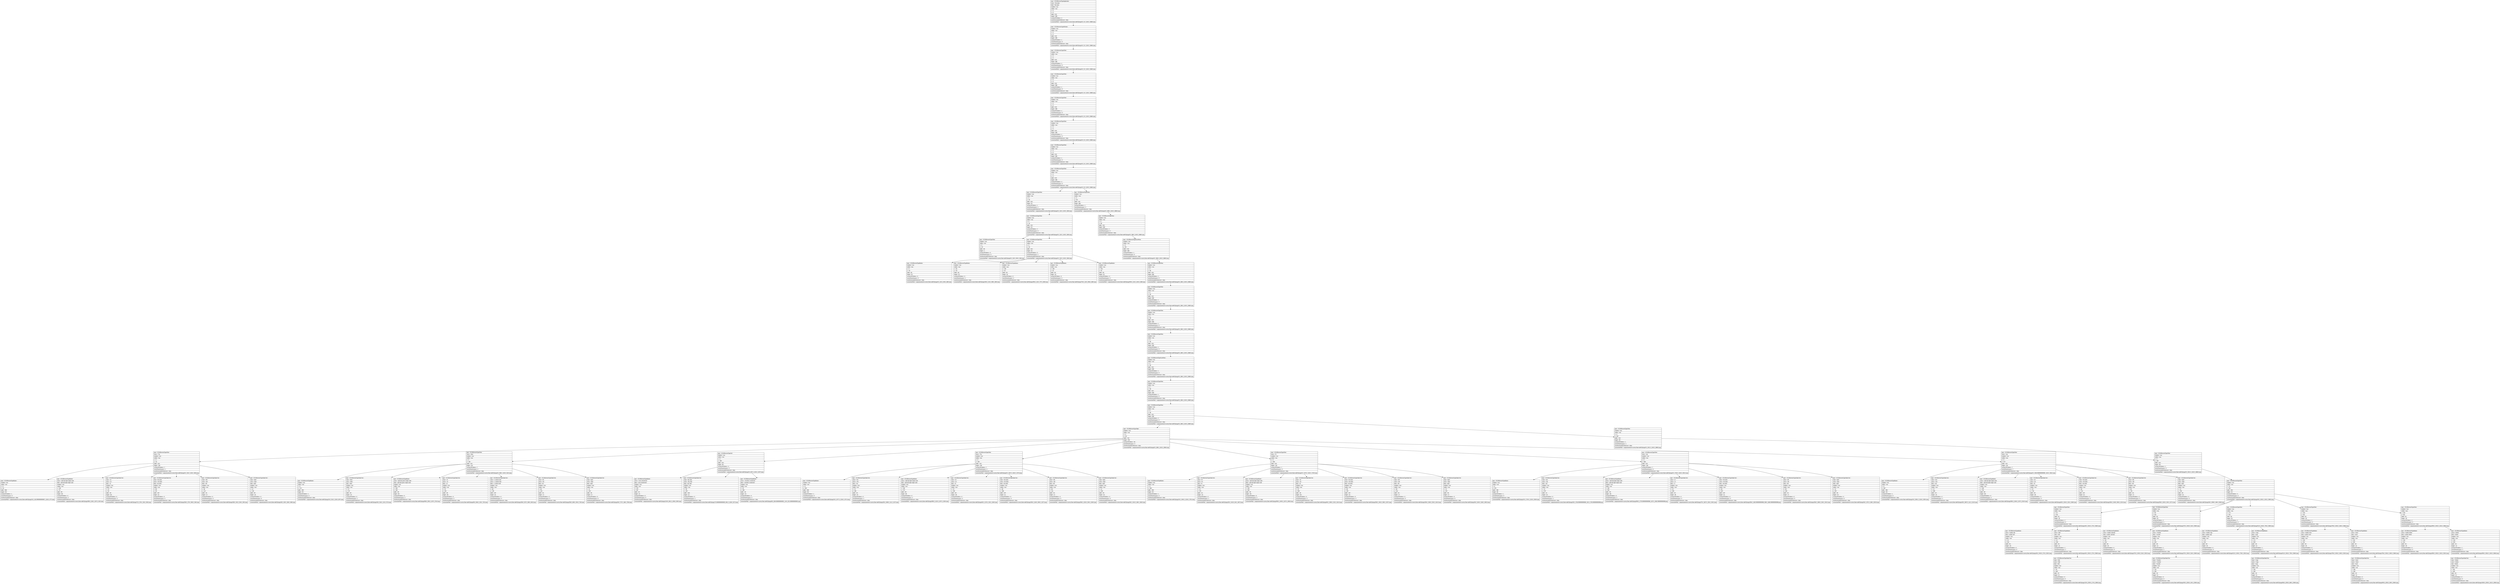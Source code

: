 digraph Layout {

	node [shape=record fontname=Arial];

	0	[label="{type = XCUIElementTypeApplication\l|name = My tasks\l|label = My tasks\l|enabled = true\l|visible = true\l|x = 0\l|y = 0\l|width = 414\l|height = 896\l|numberOfChildren = 2\l|eventGeneratedOnElement = false \l|screenshotPath = outputs/android-to-ios/myTask-edit/S2/pngs/0.0_0.0_1242.0_2688.0.png\l}"]
	1	[label="{type = XCUIElementTypeWindow\l|enabled = true\l|visible = true\l|x = 0\l|y = 0\l|width = 414\l|height = 896\l|numberOfChildren = 1\l|numInParentLayout = 0\l|eventGeneratedOnElement = false \l|screenshotPath = outputs/android-to-ios/myTask-edit/S2/pngs/0.0_0.0_1242.0_2688.0.png\l}"]
	2	[label="{type = XCUIElementTypeOther\l|enabled = true\l|visible = true\l|x = 0\l|y = 0\l|width = 414\l|height = 896\l|numberOfChildren = 1\l|numInParentLayout = 0\l|eventGeneratedOnElement = false \l|screenshotPath = outputs/android-to-ios/myTask-edit/S2/pngs/0.0_0.0_1242.0_2688.0.png\l}"]
	3	[label="{type = XCUIElementTypeOther\l|enabled = true\l|visible = true\l|x = 0\l|y = 0\l|width = 414\l|height = 896\l|numberOfChildren = 1\l|numInParentLayout = 0\l|eventGeneratedOnElement = false \l|screenshotPath = outputs/android-to-ios/myTask-edit/S2/pngs/0.0_0.0_1242.0_2688.0.png\l}"]
	4	[label="{type = XCUIElementTypeOther\l|enabled = true\l|visible = true\l|x = 0\l|y = 0\l|width = 414\l|height = 896\l|numberOfChildren = 1\l|numInParentLayout = 0\l|eventGeneratedOnElement = false \l|screenshotPath = outputs/android-to-ios/myTask-edit/S2/pngs/0.0_0.0_1242.0_2688.0.png\l}"]
	5	[label="{type = XCUIElementTypeOther\l|enabled = true\l|visible = true\l|x = 0\l|y = 0\l|width = 414\l|height = 896\l|numberOfChildren = 1\l|numInParentLayout = 0\l|eventGeneratedOnElement = false \l|screenshotPath = outputs/android-to-ios/myTask-edit/S2/pngs/0.0_0.0_1242.0_2688.0.png\l}"]
	6	[label="{type = XCUIElementTypeOther\l|enabled = true\l|visible = true\l|x = 0\l|y = 0\l|width = 414\l|height = 896\l|numberOfChildren = 1\l|numInParentLayout = 0\l|eventGeneratedOnElement = false \l|screenshotPath = outputs/android-to-ios/myTask-edit/S2/pngs/0.0_0.0_1242.0_2688.0.png\l}"]
	7	[label="{type = XCUIElementTypeOther\l|enabled = true\l|visible = true\l|x = 0\l|y = 0\l|width = 414\l|height = 896\l|numberOfChildren = 3\l|numInParentLayout = 0\l|eventGeneratedOnElement = false \l|screenshotPath = outputs/android-to-ios/myTask-edit/S2/pngs/0.0_0.0_1242.0_2688.0.png\l}"]
	8	[label="{type = XCUIElementTypeOther\l|enabled = true\l|visible = true\l|x = 0\l|y = 44\l|width = 414\l|height = 52\l|numberOfChildren = 1\l|numInParentLayout = 1\l|eventGeneratedOnElement = false \l|screenshotPath = outputs/android-to-ios/myTask-edit/S2/pngs/0.0_132.0_1242.0_288.0.png\l}"]
	9	[label="{type = XCUIElementTypeOther\l|enabled = true\l|visible = true\l|x = 0\l|y = 96\l|width = 414\l|height = 800\l|numberOfChildren = 1\l|numInParentLayout = 2\l|eventGeneratedOnElement = false \l|screenshotPath = outputs/android-to-ios/myTask-edit/S2/pngs/0.0_288.0_1242.0_2688.0.png\l}"]
	10	[label="{type = XCUIElementTypeOther\l|enabled = true\l|visible = true\l|x = 0\l|y = 44\l|width = 414\l|height = 52\l|numberOfChildren = 2\l|numInParentLayout = 0\l|eventGeneratedOnElement = false \l|screenshotPath = outputs/android-to-ios/myTask-edit/S2/pngs/0.0_132.0_1242.0_288.0.png\l}"]
	11	[label="{type = XCUIElementTypeOther\l|enabled = true\l|visible = true\l|x = 0\l|y = 96\l|width = 414\l|height = 800\l|numberOfChildren = 1\l|numInParentLayout = 0\l|eventGeneratedOnElement = false \l|screenshotPath = outputs/android-to-ios/myTask-edit/S2/pngs/0.0_288.0_1242.0_2688.0.png\l}"]
	12	[label="{type = XCUIElementTypeOther\l|enabled = true\l|visible = true\l|x = 0\l|y = 44\l|width = 83\l|height = 2\l|numberOfChildren = 0\l|numInParentLayout = 0\l|eventGeneratedOnElement = false \l|screenshotPath = outputs/android-to-ios/myTask-edit/S2/pngs/0.0_132.0_249.0_138.0.png\l}"]
	13	[label="{type = XCUIElementTypeOther\l|enabled = true\l|visible = true\l|x = 0\l|y = 44\l|width = 414\l|height = 52\l|numberOfChildren = 5\l|numInParentLayout = 1\l|eventGeneratedOnElement = false \l|screenshotPath = outputs/android-to-ios/myTask-edit/S2/pngs/0.0_132.0_1242.0_288.0.png\l}"]
	14	[label="{type = XCUIElementTypeScrollView\l|enabled = true\l|visible = true\l|x = 0\l|y = 96\l|width = 414\l|height = 800\l|numberOfChildren = 1\l|numInParentLayout = 0\l|eventGeneratedOnElement = false \l|screenshotPath = outputs/android-to-ios/myTask-edit/S2/pngs/0.0_288.0_1242.0_2688.0.png\l}"]
	15	[label="{type = XCUIElementTypeButton\l|enabled = true\l|visible = true\l|x = 0\l|y = 44\l|width = 83\l|height = 52\l|numberOfChildren = 0\l|numInParentLayout = 0\l|eventGeneratedOnElement = false \l|screenshotPath = outputs/android-to-ios/myTask-edit/S2/pngs/0.0_132.0_249.0_288.0.png\l}"]
	16	[label="{type = XCUIElementTypeButton\l|enabled = true\l|visible = true\l|x = 82\l|y = 44\l|width = 84\l|height = 52\l|numberOfChildren = 0\l|numInParentLayout = 1\l|eventGeneratedOnElement = false \l|screenshotPath = outputs/android-to-ios/myTask-edit/S2/pngs/246.0_132.0_498.0_288.0.png\l}"]
	17	[label="{type = XCUIElementTypeButton\l|enabled = true\l|visible = true\l|x = 165\l|y = 44\l|width = 84\l|height = 52\l|numberOfChildren = 0\l|numInParentLayout = 2\l|eventGeneratedOnElement = false \l|screenshotPath = outputs/android-to-ios/myTask-edit/S2/pngs/495.0_132.0_747.0_288.0.png\l}"]
	18	[label="{type = XCUIElementTypeButton\l|enabled = true\l|visible = true\l|x = 248\l|y = 44\l|width = 84\l|height = 52\l|numberOfChildren = 0\l|numInParentLayout = 3\l|eventGeneratedOnElement = false \l|screenshotPath = outputs/android-to-ios/myTask-edit/S2/pngs/744.0_132.0_996.0_288.0.png\l}"]
	19	[label="{type = XCUIElementTypeButton\l|enabled = true\l|visible = true\l|x = 331\l|y = 44\l|width = 83\l|height = 52\l|numberOfChildren = 0\l|numInParentLayout = 4\l|eventGeneratedOnElement = false \l|screenshotPath = outputs/android-to-ios/myTask-edit/S2/pngs/993.0_132.0_1242.0_288.0.png\l}"]
	20	[label="{type = XCUIElementTypeOther\l|enabled = true\l|visible = true\l|x = 0\l|y = 96\l|width = 414\l|height = 800\l|numberOfChildren = 1\l|numInParentLayout = 0\l|eventGeneratedOnElement = false \l|screenshotPath = outputs/android-to-ios/myTask-edit/S2/pngs/0.0_288.0_1242.0_2688.0.png\l}"]
	21	[label="{type = XCUIElementTypeOther\l|enabled = true\l|visible = true\l|x = 0\l|y = 96\l|width = 414\l|height = 800\l|numberOfChildren = 1\l|numInParentLayout = 0\l|eventGeneratedOnElement = false \l|screenshotPath = outputs/android-to-ios/myTask-edit/S2/pngs/0.0_288.0_1242.0_2688.0.png\l}"]
	22	[label="{type = XCUIElementTypeOther\l|enabled = true\l|visible = true\l|x = 0\l|y = 96\l|width = 414\l|height = 800\l|numberOfChildren = 1\l|numInParentLayout = 0\l|eventGeneratedOnElement = false \l|screenshotPath = outputs/android-to-ios/myTask-edit/S2/pngs/0.0_288.0_1242.0_2688.0.png\l}"]
	23	[label="{type = XCUIElementTypeOther\l|enabled = true\l|visible = true\l|x = 0\l|y = 96\l|width = 414\l|height = 800\l|numberOfChildren = 1\l|numInParentLayout = 0\l|eventGeneratedOnElement = false \l|screenshotPath = outputs/android-to-ios/myTask-edit/S2/pngs/0.0_288.0_1242.0_2688.0.png\l}"]
	24	[label="{type = XCUIElementTypeScrollView\l|enabled = true\l|visible = true\l|x = 0\l|y = 96\l|width = 414\l|height = 800\l|numberOfChildren = 1\l|numInParentLayout = 0\l|eventGeneratedOnElement = false \l|screenshotPath = outputs/android-to-ios/myTask-edit/S2/pngs/0.0_288.0_1242.0_2688.0.png\l}"]
	25	[label="{type = XCUIElementTypeOther\l|enabled = true\l|visible = true\l|x = 0\l|y = 96\l|width = 414\l|height = 800\l|numberOfChildren = 1\l|numInParentLayout = 0\l|eventGeneratedOnElement = false \l|screenshotPath = outputs/android-to-ios/myTask-edit/S2/pngs/0.0_288.0_1242.0_2688.0.png\l}"]
	26	[label="{type = XCUIElementTypeOther\l|enabled = true\l|visible = true\l|x = 0\l|y = 96\l|width = 414\l|height = 800\l|numberOfChildren = 2\l|numInParentLayout = 0\l|eventGeneratedOnElement = false \l|screenshotPath = outputs/android-to-ios/myTask-edit/S2/pngs/0.0_288.0_1242.0_2688.0.png\l}"]
	27	[label="{type = XCUIElementTypeTable\l|enabled = true\l|visible = true\l|x = 0\l|y = 96\l|width = 414\l|height = 766\l|numberOfChildren = 50\l|numInParentLayout = 0\l|eventGeneratedOnElement = false \l|screenshotPath = outputs/android-to-ios/myTask-edit/S2/pngs/0.0_288.0_1242.0_2586.0.png\l}"]
	28	[label="{type = XCUIElementTypeOther\l|enabled = true\l|visible = true\l|x = 0\l|y = 807\l|width = 414\l|height = 89\l|numberOfChildren = 1\l|numInParentLayout = 1\l|eventGeneratedOnElement = false \l|screenshotPath = outputs/android-to-ios/myTask-edit/S2/pngs/0.0_2421.0_1242.0_2688.0.png\l}"]
	29	[label="{type = XCUIElementTypeOther\l|name = Tue\l|enabled = true\l|visible = true\l|x = 0\l|y = 51\l|width = 414\l|height = 109\l|numberOfChildren = 7\l|numInParentLayout = 1\l|eventGeneratedOnElement = false \l|screenshotPath = outputs/android-to-ios/myTask-edit/S2/pngs/0.0_153.0_1242.0_480.0.png\l}"]
	30	[label="{type = XCUIElementTypeOther\l|name = Wed\l|enabled = true\l|visible = true\l|x = 0\l|y = 160\l|width = 414\l|height = 110\l|numberOfChildren = 7\l|numInParentLayout = 2\l|eventGeneratedOnElement = false \l|screenshotPath = outputs/android-to-ios/myTask-edit/S2/pngs/0.0_480.0_1242.0_810.0.png\l}"]
	31	[label="{type = XCUIElementTypeCell\l|enabled = true\l|visible = true\l|x = 0\l|y = 269\l|width = 414\l|height = 80\l|numberOfChildren = 4\l|numInParentLayout = 3\l|eventGeneratedOnElement = false \l|screenshotPath = outputs/android-to-ios/myTask-edit/S2/pngs/0.0_807.0_1242.0_1047.0.png\l}"]
	32	[label="{type = XCUIElementTypeOther\l|name = Thu\l|enabled = true\l|visible = true\l|x = 0\l|y = 349\l|width = 414\l|height = 109\l|numberOfChildren = 7\l|numInParentLayout = 4\l|eventGeneratedOnElement = false \l|screenshotPath = outputs/android-to-ios/myTask-edit/S2/pngs/0.0_1047.0_1242.0_1374.0.png\l}"]
	33	[label="{type = XCUIElementTypeOther\l|name = Fri\l|enabled = true\l|visible = true\l|x = 0\l|y = 458\l|width = 414\l|height = 110\l|numberOfChildren = 7\l|numInParentLayout = 5\l|eventGeneratedOnElement = false \l|screenshotPath = outputs/android-to-ios/myTask-edit/S2/pngs/0.0_1374.0_1242.0_1704.0.png\l}"]
	34	[label="{type = XCUIElementTypeOther\l|name = Sat\l|enabled = true\l|visible = true\l|x = 0\l|y = 568\l|width = 414\l|height = 109\l|numberOfChildren = 7\l|numInParentLayout = 6\l|eventGeneratedOnElement = false \l|screenshotPath = outputs/android-to-ios/myTask-edit/S2/pngs/0.0_1704.0_1242.0_2031.0.png\l}"]
	35	[label="{type = XCUIElementTypeOther\l|name = Sun\l|enabled = true\l|visible = true\l|x = 0\l|y = 677\l|width = 414\l|height = 110\l|numberOfChildren = 7\l|numInParentLayout = 7\l|eventGeneratedOnElement = false \l|screenshotPath = outputs/android-to-ios/myTask-edit/S2/pngs/0.0_2030.9999999999998_1242.0_2361.0.png\l}"]
	36	[label="{type = XCUIElementTypeOther\l|enabled = true\l|visible = true\l|x = 0\l|y = 807\l|width = 414\l|height = 89\l|numberOfChildren = 1\l|numInParentLayout = 0\l|eventGeneratedOnElement = false \l|screenshotPath = outputs/android-to-ios/myTask-edit/S2/pngs/0.0_2421.0_1242.0_2688.0.png\l}"]
	37	[label="{type = XCUIElementTypeButton\l|enabled = true\l|visible = true\l|x = 8\l|y = 61\l|width = 398\l|height = 98\l|numberOfChildren = 1\l|numInParentLayout = 0\l|eventGeneratedOnElement = false \l|screenshotPath = outputs/android-to-ios/myTask-edit/S2/pngs/24.0_182.99999999999997_1218.0_477.0.png\l}"]
	38	[label="{type = XCUIElementTypeButton\l|name = add task light single scale\l|label = add task light single scale\l|enabled = true\l|visible = true\l|x = 330\l|y = 76\l|width = 69\l|height = 68\l|numberOfChildren = 0\l|numInParentLayout = 2\l|eventGeneratedOnElement = false \l|screenshotPath = outputs/android-to-ios/myTask-edit/S2/pngs/990.0_228.0_1197.0_432.0.png\l}"]
	39	[label="{type = XCUIElementTypeStaticText\l|value = 13\l|name = 13\l|label = 13\l|enabled = true\l|visible = true\l|x = 24\l|y = 92\l|width = 26\l|height = 38\l|numberOfChildren = 0\l|numInParentLayout = 3\l|eventGeneratedOnElement = false \l|screenshotPath = outputs/android-to-ios/myTask-edit/S2/pngs/72.0_276.0_150.0_390.0.png\l}"]
	40	[label="{type = XCUIElementTypeStaticText\l|value = No tasks\l|name = No tasks\l|label = No tasks\l|enabled = true\l|visible = true\l|x = 86\l|y = 90\l|width = 237\l|height = 22\l|numberOfChildren = 0\l|numInParentLayout = 4\l|eventGeneratedOnElement = false \l|screenshotPath = outputs/android-to-ios/myTask-edit/S2/pngs/258.0_270.0_969.0_336.0.png\l}"]
	41	[label="{type = XCUIElementTypeStaticText\l|value = 0/0\l|name = 0/0\l|label = 0/0\l|enabled = true\l|visible = true\l|x = 86\l|y = 114\l|width = 32\l|height = 17\l|numberOfChildren = 0\l|numInParentLayout = 5\l|eventGeneratedOnElement = false \l|screenshotPath = outputs/android-to-ios/myTask-edit/S2/pngs/258.0_342.0_354.0_393.0.png\l}"]
	42	[label="{type = XCUIElementTypeStaticText\l|value = April\l|name = April\l|label = April\l|enabled = true\l|visible = true\l|x = 12\l|y = 140\l|width = 50\l|height = 16\l|numberOfChildren = 0\l|numInParentLayout = 6\l|eventGeneratedOnElement = false \l|screenshotPath = outputs/android-to-ios/myTask-edit/S2/pngs/36.0_420.0_186.0_468.0.png\l}"]
	43	[label="{type = XCUIElementTypeButton\l|enabled = true\l|visible = true\l|x = 8\l|y = 170\l|width = 398\l|height = 99\l|numberOfChildren = 1\l|numInParentLayout = 0\l|eventGeneratedOnElement = false \l|screenshotPath = outputs/android-to-ios/myTask-edit/S2/pngs/24.0_510.0_1218.0_807.0.png\l}"]
	44	[label="{type = XCUIElementTypeStaticText\l|value = Wed\l|name = Wed\l|label = Wed\l|enabled = true\l|visible = true\l|x = 13\l|y = 172\l|width = 28\l|height = 19\l|numberOfChildren = 0\l|numInParentLayout = 1\l|eventGeneratedOnElement = false \l|screenshotPath = outputs/android-to-ios/myTask-edit/S2/pngs/39.0_516.0_123.0_573.0.png\l}"]
	45	[label="{type = XCUIElementTypeButton\l|name = add task green single scale\l|label = add task green single scale\l|enabled = true\l|visible = true\l|x = 330\l|y = 185\l|width = 69\l|height = 69\l|numberOfChildren = 0\l|numInParentLayout = 2\l|eventGeneratedOnElement = false \l|screenshotPath = outputs/android-to-ios/myTask-edit/S2/pngs/990.0_555.0_1197.0_762.0.png\l}"]
	46	[label="{type = XCUIElementTypeStaticText\l|value = 14\l|name = 14\l|label = 14\l|enabled = true\l|visible = true\l|x = 23\l|y = 202\l|width = 28\l|height = 38\l|numberOfChildren = 0\l|numInParentLayout = 3\l|eventGeneratedOnElement = false \l|screenshotPath = outputs/android-to-ios/myTask-edit/S2/pngs/69.0_606.0_153.0_720.0.png\l}"]
	47	[label="{type = XCUIElementTypeStaticText\l|value = 1 undone task\l|name = 1 undone task\l|label = 1 undone task\l|enabled = true\l|visible = true\l|x = 86\l|y = 199\l|width = 237\l|height = 22\l|numberOfChildren = 0\l|numInParentLayout = 4\l|eventGeneratedOnElement = false \l|screenshotPath = outputs/android-to-ios/myTask-edit/S2/pngs/258.0_597.0_969.0_663.0.png\l}"]
	48	[label="{type = XCUIElementTypeStaticText\l|value = 0/1\l|name = 0/1\l|label = 0/1\l|enabled = true\l|visible = true\l|x = 86\l|y = 223\l|width = 32\l|height = 17\l|numberOfChildren = 0\l|numInParentLayout = 5\l|eventGeneratedOnElement = false \l|screenshotPath = outputs/android-to-ios/myTask-edit/S2/pngs/258.0_669.0_354.0_720.0.png\l}"]
	49	[label="{type = XCUIElementTypeStaticText\l|value = April\l|name = April\l|label = April\l|enabled = true\l|visible = true\l|x = 12\l|y = 249\l|width = 50\l|height = 17\l|numberOfChildren = 0\l|numInParentLayout = 6\l|eventGeneratedOnElement = false \l|screenshotPath = outputs/android-to-ios/myTask-edit/S2/pngs/36.0_747.0_186.0_798.0.png\l}"]
	50	[label="{type = XCUIElementTypeButton\l|name = menu deselected\l|label = menu deselected\l|enabled = true\l|visible = true\l|x = 378\l|y = 287\l|width = 24\l|height = 13\l|numberOfChildren = 0\l|numInParentLayout = 0\l|eventGeneratedOnElement = false \l|screenshotPath = outputs/android-to-ios/myTask-edit/S2/pngs/1134.0_861.0_1206.0_900.0.png\l}"]
	51	[label="{type = XCUIElementTypeStaticText\l|value = My Task\l|name = My Task\l|label = My Task\l|enabled = true\l|visible = true\l|x = 58\l|y = 287\l|width = 318\l|height = 22\l|numberOfChildren = 0\l|numInParentLayout = 1\l|eventGeneratedOnElement = false \l|screenshotPath = outputs/android-to-ios/myTask-edit/S2/pngs/174.00000000000003_861.0_1128.0_927.0.png\l}"]
	52	[label="{type = XCUIElementTypeButton\l|name = checkbox unselected\l|label = checkbox unselected\l|enabled = true\l|visible = true\l|x = 20\l|y = 288\l|width = 18\l|height = 19\l|numberOfChildren = 0\l|numInParentLayout = 2\l|eventGeneratedOnElement = false \l|screenshotPath = outputs/android-to-ios/myTask-edit/S2/pngs/60.0_864.0000000000001_114.0_921.0000000000001.png\l}"]
	53	[label="{type = XCUIElementTypeButton\l|enabled = true\l|visible = true\l|x = 8\l|y = 359\l|width = 398\l|height = 98\l|numberOfChildren = 1\l|numInParentLayout = 0\l|eventGeneratedOnElement = false \l|screenshotPath = outputs/android-to-ios/myTask-edit/S2/pngs/24.0_1077.0_1218.0_1371.0.png\l}"]
	54	[label="{type = XCUIElementTypeStaticText\l|value = Thu\l|name = Thu\l|label = Thu\l|enabled = true\l|visible = true\l|x = 13\l|y = 360\l|width = 24\l|height = 19\l|numberOfChildren = 0\l|numInParentLayout = 1\l|eventGeneratedOnElement = false \l|screenshotPath = outputs/android-to-ios/myTask-edit/S2/pngs/39.0_1080.0_111.0_1137.0.png\l}"]
	55	[label="{type = XCUIElementTypeButton\l|name = add task light single scale\l|label = add task light single scale\l|enabled = true\l|visible = true\l|x = 330\l|y = 374\l|width = 69\l|height = 68\l|numberOfChildren = 0\l|numInParentLayout = 2\l|eventGeneratedOnElement = false \l|screenshotPath = outputs/android-to-ios/myTask-edit/S2/pngs/990.0_1122.0_1197.0_1326.0.png\l}"]
	56	[label="{type = XCUIElementTypeStaticText\l|value = 15\l|name = 15\l|label = 15\l|enabled = true\l|visible = true\l|x = 23\l|y = 390\l|width = 28\l|height = 38\l|numberOfChildren = 0\l|numInParentLayout = 3\l|eventGeneratedOnElement = false \l|screenshotPath = outputs/android-to-ios/myTask-edit/S2/pngs/69.0_1170.0_153.0_1284.0.png\l}"]
	57	[label="{type = XCUIElementTypeStaticText\l|value = No tasks\l|name = No tasks\l|label = No tasks\l|enabled = true\l|visible = true\l|x = 86\l|y = 388\l|width = 237\l|height = 21\l|numberOfChildren = 0\l|numInParentLayout = 4\l|eventGeneratedOnElement = false \l|screenshotPath = outputs/android-to-ios/myTask-edit/S2/pngs/258.0_1164.0_969.0_1227.0.png\l}"]
	58	[label="{type = XCUIElementTypeStaticText\l|value = 0/0\l|name = 0/0\l|label = 0/0\l|enabled = true\l|visible = true\l|x = 86\l|y = 411\l|width = 32\l|height = 17\l|numberOfChildren = 0\l|numInParentLayout = 5\l|eventGeneratedOnElement = false \l|screenshotPath = outputs/android-to-ios/myTask-edit/S2/pngs/258.0_1233.0_354.0_1284.0.png\l}"]
	59	[label="{type = XCUIElementTypeStaticText\l|value = April\l|name = April\l|label = April\l|enabled = true\l|visible = true\l|x = 12\l|y = 438\l|width = 50\l|height = 16\l|numberOfChildren = 0\l|numInParentLayout = 6\l|eventGeneratedOnElement = false \l|screenshotPath = outputs/android-to-ios/myTask-edit/S2/pngs/36.0_1314.0_186.0_1362.0.png\l}"]
	60	[label="{type = XCUIElementTypeButton\l|enabled = true\l|visible = true\l|x = 8\l|y = 468\l|width = 398\l|height = 99\l|numberOfChildren = 1\l|numInParentLayout = 0\l|eventGeneratedOnElement = false \l|screenshotPath = outputs/android-to-ios/myTask-edit/S2/pngs/24.0_1404.0_1218.0_1701.0.png\l}"]
	61	[label="{type = XCUIElementTypeStaticText\l|value = Fri\l|name = Fri\l|label = Fri\l|enabled = true\l|visible = true\l|x = 13\l|y = 470\l|width = 15\l|height = 19\l|numberOfChildren = 0\l|numInParentLayout = 1\l|eventGeneratedOnElement = false \l|screenshotPath = outputs/android-to-ios/myTask-edit/S2/pngs/39.0_1410.0_84.0_1467.0.png\l}"]
	62	[label="{type = XCUIElementTypeButton\l|name = add task light single scale\l|label = add task light single scale\l|enabled = true\l|visible = true\l|x = 330\l|y = 483\l|width = 69\l|height = 69\l|numberOfChildren = 0\l|numInParentLayout = 2\l|eventGeneratedOnElement = false \l|screenshotPath = outputs/android-to-ios/myTask-edit/S2/pngs/990.0_1449.0_1197.0_1656.0.png\l}"]
	63	[label="{type = XCUIElementTypeStaticText\l|value = 16\l|name = 16\l|label = 16\l|enabled = true\l|visible = true\l|x = 23\l|y = 500\l|width = 28\l|height = 38\l|numberOfChildren = 0\l|numInParentLayout = 3\l|eventGeneratedOnElement = false \l|screenshotPath = outputs/android-to-ios/myTask-edit/S2/pngs/69.0_1500.0_153.0_1614.0.png\l}"]
	64	[label="{type = XCUIElementTypeStaticText\l|value = No tasks\l|name = No tasks\l|label = No tasks\l|enabled = true\l|visible = true\l|x = 86\l|y = 497\l|width = 237\l|height = 22\l|numberOfChildren = 0\l|numInParentLayout = 4\l|eventGeneratedOnElement = false \l|screenshotPath = outputs/android-to-ios/myTask-edit/S2/pngs/258.0_1491.0_969.0_1557.0.png\l}"]
	65	[label="{type = XCUIElementTypeStaticText\l|value = 0/0\l|name = 0/0\l|label = 0/0\l|enabled = true\l|visible = true\l|x = 86\l|y = 521\l|width = 32\l|height = 17\l|numberOfChildren = 0\l|numInParentLayout = 5\l|eventGeneratedOnElement = false \l|screenshotPath = outputs/android-to-ios/myTask-edit/S2/pngs/258.0_1563.0_354.0_1614.0.png\l}"]
	66	[label="{type = XCUIElementTypeStaticText\l|value = April\l|name = April\l|label = April\l|enabled = true\l|visible = true\l|x = 12\l|y = 547\l|width = 50\l|height = 17\l|numberOfChildren = 0\l|numInParentLayout = 6\l|eventGeneratedOnElement = false \l|screenshotPath = outputs/android-to-ios/myTask-edit/S2/pngs/36.0_1641.0_186.0_1692.0.png\l}"]
	67	[label="{type = XCUIElementTypeButton\l|enabled = true\l|visible = true\l|x = 8\l|y = 578\l|width = 398\l|height = 98\l|numberOfChildren = 1\l|numInParentLayout = 0\l|eventGeneratedOnElement = false \l|screenshotPath = outputs/android-to-ios/myTask-edit/S2/pngs/24.0_1734.0_1218.0_2028.0.png\l}"]
	68	[label="{type = XCUIElementTypeStaticText\l|value = Sat\l|name = Sat\l|label = Sat\l|enabled = true\l|visible = true\l|x = 13\l|y = 579\l|width = 21\l|height = 19\l|numberOfChildren = 0\l|numInParentLayout = 1\l|eventGeneratedOnElement = false \l|screenshotPath = outputs/android-to-ios/myTask-edit/S2/pngs/39.0_1736.9999999999998_102.0_1793.9999999999998.png\l}"]
	69	[label="{type = XCUIElementTypeButton\l|name = add task light single scale\l|label = add task light single scale\l|enabled = true\l|visible = true\l|x = 330\l|y = 593\l|width = 69\l|height = 68\l|numberOfChildren = 0\l|numInParentLayout = 2\l|eventGeneratedOnElement = false \l|screenshotPath = outputs/android-to-ios/myTask-edit/S2/pngs/990.0_1778.9999999999998_1197.0_1982.9999999999998.png\l}"]
	70	[label="{type = XCUIElementTypeStaticText\l|value = 17\l|name = 17\l|label = 17\l|enabled = true\l|visible = true\l|x = 25\l|y = 609\l|width = 25\l|height = 38\l|numberOfChildren = 0\l|numInParentLayout = 3\l|eventGeneratedOnElement = false \l|screenshotPath = outputs/android-to-ios/myTask-edit/S2/pngs/75.0_1827.0_150.0_1941.0.png\l}"]
	71	[label="{type = XCUIElementTypeStaticText\l|value = No tasks\l|name = No tasks\l|label = No tasks\l|enabled = true\l|visible = true\l|x = 86\l|y = 607\l|width = 237\l|height = 21\l|numberOfChildren = 0\l|numInParentLayout = 4\l|eventGeneratedOnElement = false \l|screenshotPath = outputs/android-to-ios/myTask-edit/S2/pngs/258.0_1820.9999999999998_969.0_1883.9999999999998.png\l}"]
	72	[label="{type = XCUIElementTypeStaticText\l|value = 0/0\l|name = 0/0\l|label = 0/0\l|enabled = true\l|visible = true\l|x = 86\l|y = 630\l|width = 32\l|height = 17\l|numberOfChildren = 0\l|numInParentLayout = 5\l|eventGeneratedOnElement = false \l|screenshotPath = outputs/android-to-ios/myTask-edit/S2/pngs/258.0_1890.0_354.0_1941.0.png\l}"]
	73	[label="{type = XCUIElementTypeStaticText\l|value = April\l|name = April\l|label = April\l|enabled = true\l|visible = true\l|x = 12\l|y = 657\l|width = 50\l|height = 16\l|numberOfChildren = 0\l|numInParentLayout = 6\l|eventGeneratedOnElement = false \l|screenshotPath = outputs/android-to-ios/myTask-edit/S2/pngs/36.0_1971.0_186.0_2019.0.png\l}"]
	74	[label="{type = XCUIElementTypeButton\l|enabled = true\l|visible = true\l|x = 8\l|y = 687\l|width = 398\l|height = 98\l|numberOfChildren = 1\l|numInParentLayout = 0\l|eventGeneratedOnElement = false \l|screenshotPath = outputs/android-to-ios/myTask-edit/S2/pngs/24.0_2061.0_1218.0_2355.0.png\l}"]
	75	[label="{type = XCUIElementTypeStaticText\l|value = Sun\l|name = Sun\l|label = Sun\l|enabled = true\l|visible = true\l|x = 13\l|y = 689\l|width = 24\l|height = 19\l|numberOfChildren = 0\l|numInParentLayout = 1\l|eventGeneratedOnElement = false \l|screenshotPath = outputs/android-to-ios/myTask-edit/S2/pngs/39.0_2067.0_111.0_2124.0.png\l}"]
	76	[label="{type = XCUIElementTypeButton\l|name = add task light single scale\l|label = add task light single scale\l|enabled = true\l|visible = true\l|x = 330\l|y = 702\l|width = 69\l|height = 68\l|numberOfChildren = 0\l|numInParentLayout = 2\l|eventGeneratedOnElement = false \l|screenshotPath = outputs/android-to-ios/myTask-edit/S2/pngs/990.0_2106.0_1197.0_2310.0.png\l}"]
	77	[label="{type = XCUIElementTypeStaticText\l|value = 18\l|name = 18\l|label = 18\l|enabled = true\l|visible = true\l|x = 23\l|y = 718\l|width = 28\l|height = 38\l|numberOfChildren = 0\l|numInParentLayout = 3\l|eventGeneratedOnElement = false \l|screenshotPath = outputs/android-to-ios/myTask-edit/S2/pngs/69.0_2154.0_153.0_2268.0.png\l}"]
	78	[label="{type = XCUIElementTypeStaticText\l|value = No tasks\l|name = No tasks\l|label = No tasks\l|enabled = true\l|visible = true\l|x = 86\l|y = 716\l|width = 237\l|height = 22\l|numberOfChildren = 0\l|numInParentLayout = 4\l|eventGeneratedOnElement = false \l|screenshotPath = outputs/android-to-ios/myTask-edit/S2/pngs/258.0_2148.0_969.0_2214.0.png\l}"]
	79	[label="{type = XCUIElementTypeStaticText\l|value = 0/0\l|name = 0/0\l|label = 0/0\l|enabled = true\l|visible = true\l|x = 86\l|y = 740\l|width = 32\l|height = 17\l|numberOfChildren = 0\l|numInParentLayout = 5\l|eventGeneratedOnElement = false \l|screenshotPath = outputs/android-to-ios/myTask-edit/S2/pngs/258.0_2220.0_354.0_2271.0.png\l}"]
	80	[label="{type = XCUIElementTypeStaticText\l|value = April\l|name = April\l|label = April\l|enabled = true\l|visible = true\l|x = 12\l|y = 766\l|width = 50\l|height = 16\l|numberOfChildren = 0\l|numInParentLayout = 6\l|eventGeneratedOnElement = false \l|screenshotPath = outputs/android-to-ios/myTask-edit/S2/pngs/36.0_2298.0_186.0_2346.0.png\l}"]
	81	[label="{type = XCUIElementTypeOther\l|enabled = true\l|visible = true\l|x = 10\l|y = 811\l|width = 404\l|height = 45\l|numberOfChildren = 5\l|numInParentLayout = 0\l|eventGeneratedOnElement = false \l|screenshotPath = outputs/android-to-ios/myTask-edit/S2/pngs/30.0_2433.0_1242.0_2568.0.png\l}"]
	82	[label="{type = XCUIElementTypeOther\l|enabled = true\l|visible = true\l|x = 10\l|y = 811\l|width = 81\l|height = 45\l|numberOfChildren = 2\l|numInParentLayout = 0\l|eventGeneratedOnElement = false \l|screenshotPath = outputs/android-to-ios/myTask-edit/S2/pngs/30.0_2433.0_273.0_2568.0.png\l}"]
	83	[label="{type = XCUIElementTypeOther\l|enabled = true\l|visible = true\l|x = 90\l|y = 811\l|width = 82\l|height = 45\l|numberOfChildren = 2\l|numInParentLayout = 1\l|eventGeneratedOnElement = false \l|screenshotPath = outputs/android-to-ios/myTask-edit/S2/pngs/270.0_2433.0_516.0_2568.0.png\l}"]
	84	[label="{type = XCUIElementTypeOther\l|enabled = true\l|visible = true\l|x = 171\l|y = 811\l|width = 82\l|height = 45\l|numberOfChildren = 2\l|numInParentLayout = 2\l|eventGeneratedOnElement = false \l|screenshotPath = outputs/android-to-ios/myTask-edit/S2/pngs/513.0_2433.0_759.0_2568.0.png\l}"]
	85	[label="{type = XCUIElementTypeOther\l|enabled = true\l|visible = true\l|x = 252\l|y = 811\l|width = 82\l|height = 45\l|numberOfChildren = 2\l|numInParentLayout = 3\l|eventGeneratedOnElement = false \l|screenshotPath = outputs/android-to-ios/myTask-edit/S2/pngs/756.0_2433.0_1002.0_2568.0.png\l}"]
	86	[label="{type = XCUIElementTypeOther\l|enabled = true\l|visible = true\l|x = 333\l|y = 811\l|width = 81\l|height = 45\l|numberOfChildren = 2\l|numInParentLayout = 4\l|eventGeneratedOnElement = false \l|screenshotPath = outputs/android-to-ios/myTask-edit/S2/pngs/999.0_2433.0_1242.0_2568.0.png\l}"]
	87	[label="{type = XCUIElementTypeButton\l|name = toolbar edit\l|label = toolbar edit\l|enabled = true\l|visible = true\l|x = 10\l|y = 811\l|width = 81\l|height = 33\l|numberOfChildren = 0\l|numInParentLayout = 0\l|eventGeneratedOnElement = false \l|screenshotPath = outputs/android-to-ios/myTask-edit/S2/pngs/30.0_2433.0_273.0_2532.0.png\l}"]
	88	[label="{type = XCUIElementTypeButton\l|name = Edit\l|label = Edit\l|enabled = true\l|visible = true\l|x = 10\l|y = 844\l|width = 81\l|height = 12\l|numberOfChildren = 1\l|numInParentLayout = 1\l|eventGeneratedOnElement = false \l|screenshotPath = outputs/android-to-ios/myTask-edit/S2/pngs/30.0_2532.0_273.0_2568.0.png\l}"]
	89	[label="{type = XCUIElementTypeButton\l|name = toolbar calendar\l|label = toolbar calendar\l|enabled = true\l|visible = true\l|x = 90\l|y = 811\l|width = 82\l|height = 33\l|numberOfChildren = 0\l|numInParentLayout = 0\l|eventGeneratedOnElement = false \l|screenshotPath = outputs/android-to-ios/myTask-edit/S2/pngs/270.0_2433.0_516.0_2532.0.png\l}"]
	90	[label="{type = XCUIElementTypeButton\l|name = Transfer\l|label = Transfer\l|enabled = true\l|visible = true\l|x = 90\l|y = 844\l|width = 82\l|height = 12\l|numberOfChildren = 1\l|numInParentLayout = 1\l|eventGeneratedOnElement = false \l|screenshotPath = outputs/android-to-ios/myTask-edit/S2/pngs/270.0_2532.0_516.0_2568.0.png\l}"]
	91	[label="{type = XCUIElementTypeButton\l|name = toolbar copy\l|label = toolbar copy\l|enabled = true\l|visible = true\l|x = 171\l|y = 811\l|width = 82\l|height = 33\l|numberOfChildren = 0\l|numInParentLayout = 0\l|eventGeneratedOnElement = false \l|screenshotPath = outputs/android-to-ios/myTask-edit/S2/pngs/513.0_2433.0_759.0_2532.0.png\l}"]
	92	[label="{type = XCUIElementTypeButton\l|name = Copy\l|label = Copy\l|enabled = true\l|visible = true\l|x = 171\l|y = 844\l|width = 82\l|height = 12\l|numberOfChildren = 1\l|numInParentLayout = 1\l|eventGeneratedOnElement = false \l|screenshotPath = outputs/android-to-ios/myTask-edit/S2/pngs/513.0_2532.0_759.0_2568.0.png\l}"]
	93	[label="{type = XCUIElementTypeButton\l|name = toolbar send\l|label = toolbar send\l|enabled = true\l|visible = true\l|x = 252\l|y = 811\l|width = 82\l|height = 33\l|numberOfChildren = 0\l|numInParentLayout = 0\l|eventGeneratedOnElement = false \l|screenshotPath = outputs/android-to-ios/myTask-edit/S2/pngs/756.0_2433.0_1002.0_2532.0.png\l}"]
	94	[label="{type = XCUIElementTypeButton\l|name = Send\l|label = Send\l|enabled = true\l|visible = true\l|x = 252\l|y = 844\l|width = 82\l|height = 12\l|numberOfChildren = 1\l|numInParentLayout = 1\l|eventGeneratedOnElement = false \l|screenshotPath = outputs/android-to-ios/myTask-edit/S2/pngs/756.0_2532.0_1002.0_2568.0.png\l}"]
	95	[label="{type = XCUIElementTypeButton\l|name = toolbar delete\l|label = toolbar delete\l|enabled = true\l|visible = true\l|x = 333\l|y = 811\l|width = 81\l|height = 33\l|numberOfChildren = 0\l|numInParentLayout = 0\l|eventGeneratedOnElement = false \l|screenshotPath = outputs/android-to-ios/myTask-edit/S2/pngs/999.0_2433.0_1242.0_2532.0.png\l}"]
	96	[label="{type = XCUIElementTypeButton\l|name = Delete\l|label = Delete\l|enabled = true\l|visible = true\l|x = 333\l|y = 844\l|width = 81\l|height = 12\l|numberOfChildren = 1\l|numInParentLayout = 1\l|eventGeneratedOnElement = false \l|screenshotPath = outputs/android-to-ios/myTask-edit/S2/pngs/999.0_2532.0_1242.0_2568.0.png\l}"]
	97	[label="{type = XCUIElementTypeStaticText\l|value = Edit\l|name = Edit\l|label = Edit\l|enabled = true\l|visible = true\l|x = 43\l|y = 845\l|width = 15\l|height = 11\l|numberOfChildren = 0\l|numInParentLayout = 0\l|eventGeneratedOnElement = false \l|screenshotPath = outputs/android-to-ios/myTask-edit/S2/pngs/129.0_2535.0_174.0_2568.0.png\l}"]
	98	[label="{type = XCUIElementTypeStaticText\l|value = Transfer\l|name = Transfer\l|label = Transfer\l|enabled = true\l|visible = true\l|x = 115\l|y = 845\l|width = 32\l|height = 11\l|numberOfChildren = 0\l|numInParentLayout = 0\l|eventGeneratedOnElement = false \l|screenshotPath = outputs/android-to-ios/myTask-edit/S2/pngs/345.0_2535.0_441.0_2568.0.png\l}"]
	99	[label="{type = XCUIElementTypeStaticText\l|value = Copy\l|name = Copy\l|label = Copy\l|enabled = true\l|visible = true\l|x = 202\l|y = 845\l|width = 20\l|height = 11\l|numberOfChildren = 0\l|numInParentLayout = 0\l|eventGeneratedOnElement = false \l|screenshotPath = outputs/android-to-ios/myTask-edit/S2/pngs/606.0_2535.0_666.0_2568.0.png\l}"]
	100	[label="{type = XCUIElementTypeStaticText\l|value = Send\l|name = Send\l|label = Send\l|enabled = true\l|visible = true\l|x = 283\l|y = 845\l|width = 20\l|height = 11\l|numberOfChildren = 0\l|numInParentLayout = 0\l|eventGeneratedOnElement = false \l|screenshotPath = outputs/android-to-ios/myTask-edit/S2/pngs/849.0_2535.0_909.0_2568.0.png\l}"]
	101	[label="{type = XCUIElementTypeStaticText\l|value = Delete\l|name = Delete\l|label = Delete\l|enabled = true\l|visible = true\l|x = 361\l|y = 845\l|width = 26\l|height = 11\l|numberOfChildren = 0\l|numInParentLayout = 0\l|eventGeneratedOnElement = false \l|screenshotPath = outputs/android-to-ios/myTask-edit/S2/pngs/1083.0_2535.0_1161.0_2568.0.png\l}"]


	0 -> 1
	1 -> 2
	2 -> 3
	3 -> 4
	4 -> 5
	5 -> 6
	6 -> 7
	7 -> 8
	7 -> 9
	8 -> 10
	9 -> 11
	10 -> 12
	10 -> 13
	11 -> 14
	13 -> 15
	13 -> 16
	13 -> 17
	13 -> 18
	13 -> 19
	14 -> 20
	20 -> 21
	21 -> 22
	22 -> 23
	23 -> 24
	24 -> 25
	25 -> 26
	26 -> 27
	26 -> 28
	27 -> 29
	27 -> 30
	27 -> 31
	27 -> 32
	27 -> 33
	27 -> 34
	27 -> 35
	28 -> 36
	29 -> 37
	29 -> 38
	29 -> 39
	29 -> 40
	29 -> 41
	29 -> 42
	30 -> 43
	30 -> 44
	30 -> 45
	30 -> 46
	30 -> 47
	30 -> 48
	30 -> 49
	31 -> 50
	31 -> 51
	31 -> 52
	32 -> 53
	32 -> 54
	32 -> 55
	32 -> 56
	32 -> 57
	32 -> 58
	32 -> 59
	33 -> 60
	33 -> 61
	33 -> 62
	33 -> 63
	33 -> 64
	33 -> 65
	33 -> 66
	34 -> 67
	34 -> 68
	34 -> 69
	34 -> 70
	34 -> 71
	34 -> 72
	34 -> 73
	35 -> 74
	35 -> 75
	35 -> 76
	35 -> 77
	35 -> 78
	35 -> 79
	35 -> 80
	36 -> 81
	81 -> 82
	81 -> 83
	81 -> 84
	81 -> 85
	81 -> 86
	82 -> 87
	82 -> 88
	83 -> 89
	83 -> 90
	84 -> 91
	84 -> 92
	85 -> 93
	85 -> 94
	86 -> 95
	86 -> 96
	88 -> 97
	90 -> 98
	92 -> 99
	94 -> 100
	96 -> 101


}